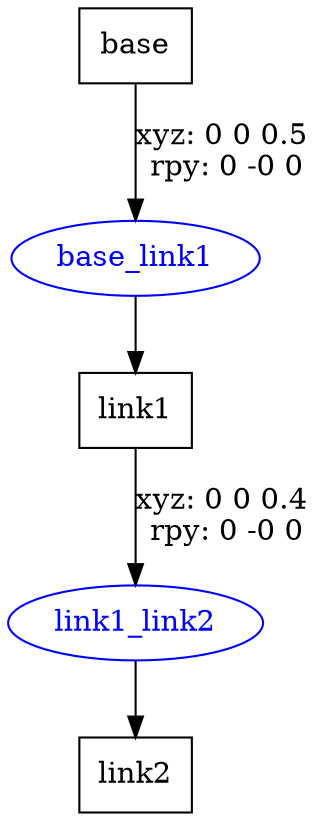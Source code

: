 digraph G {
node [shape=box];
"base" [label="base"];
"link1" [label="link1"];
"link2" [label="link2"];
node [shape=ellipse, color=blue, fontcolor=blue];
"base" -> "base_link1" [label="xyz: 0 0 0.5 \nrpy: 0 -0 0"]
"base_link1" -> "link1"
"link1" -> "link1_link2" [label="xyz: 0 0 0.4 \nrpy: 0 -0 0"]
"link1_link2" -> "link2"
}
